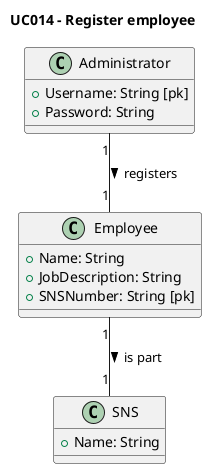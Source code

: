 @startuml
'skinparam monochrome true
'skinparam shadowing false

title UC014 - Register employee

class Administrator {
    +Username: String [pk]
    +Password: String
}

class SNS {
    +Name: String
}

class Employee {
    +Name: String
    +JobDescription: String
    +SNSNumber: String [pk]

}

' Relationships
Administrator "1" -- "1" Employee : registers >
Employee "1" -- "1" SNS : is part >



@enduml
